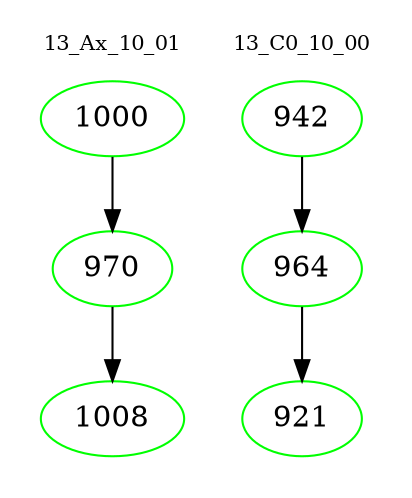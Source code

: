 digraph{
subgraph cluster_0 {
color = white
label = "13_Ax_10_01";
fontsize=10;
T0_1000 [label="1000", color="green"]
T0_1000 -> T0_970 [color="black"]
T0_970 [label="970", color="green"]
T0_970 -> T0_1008 [color="black"]
T0_1008 [label="1008", color="green"]
}
subgraph cluster_1 {
color = white
label = "13_C0_10_00";
fontsize=10;
T1_942 [label="942", color="green"]
T1_942 -> T1_964 [color="black"]
T1_964 [label="964", color="green"]
T1_964 -> T1_921 [color="black"]
T1_921 [label="921", color="green"]
}
}
